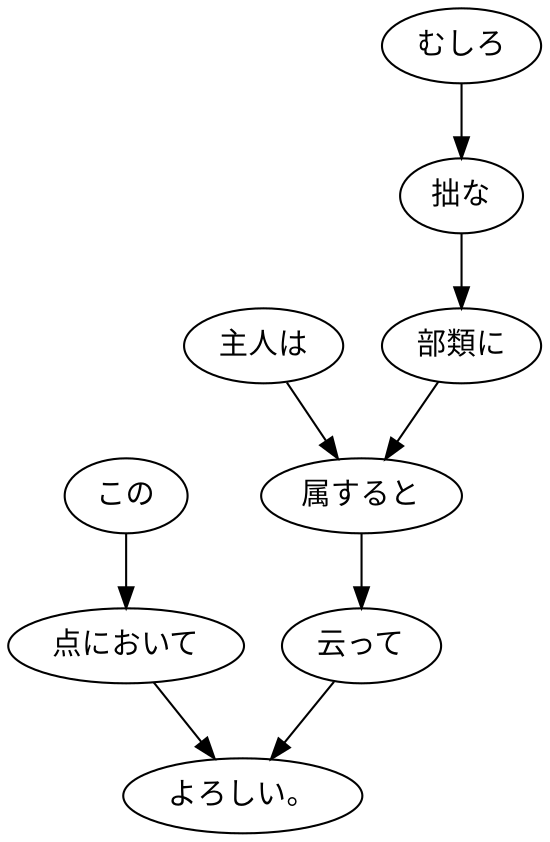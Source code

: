 digraph graph7364 {
	node0 [label="この"];
	node1 [label="点において"];
	node2 [label="主人は"];
	node3 [label="むしろ"];
	node4 [label="拙な"];
	node5 [label="部類に"];
	node6 [label="属すると"];
	node7 [label="云って"];
	node8 [label="よろしい。"];
	node0 -> node1;
	node1 -> node8;
	node2 -> node6;
	node3 -> node4;
	node4 -> node5;
	node5 -> node6;
	node6 -> node7;
	node7 -> node8;
}
